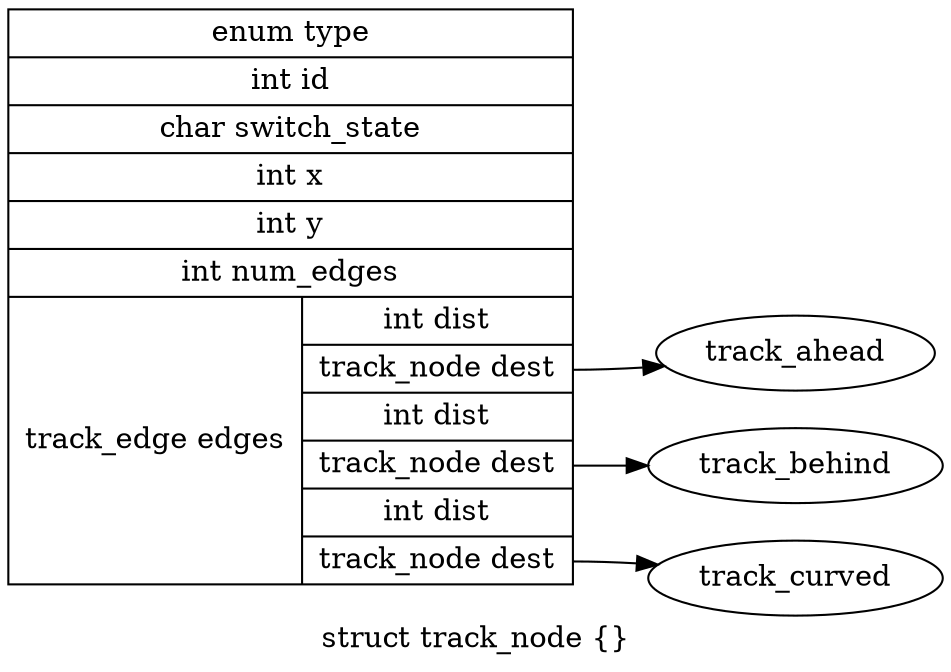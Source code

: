 digraph track_data {
  rankdir = LR;
  label = "struct track_node {}";

  track_data [shape=record, label="enum type|int id|char switch_state|int x|int y|int num_edges|"
                                 +"{track_edge edges | {int dist|<AHEAD> track"
                                 +"_node dest|int dist|<BEHIND> track_node des"
                                 +"t|int dist|<CURVED> track_node dest}}"];
  track_data:AHEAD  -> track_ahead;
  track_data:BEHIND -> track_behind;
  track_data:CURVED -> track_curved;
}
